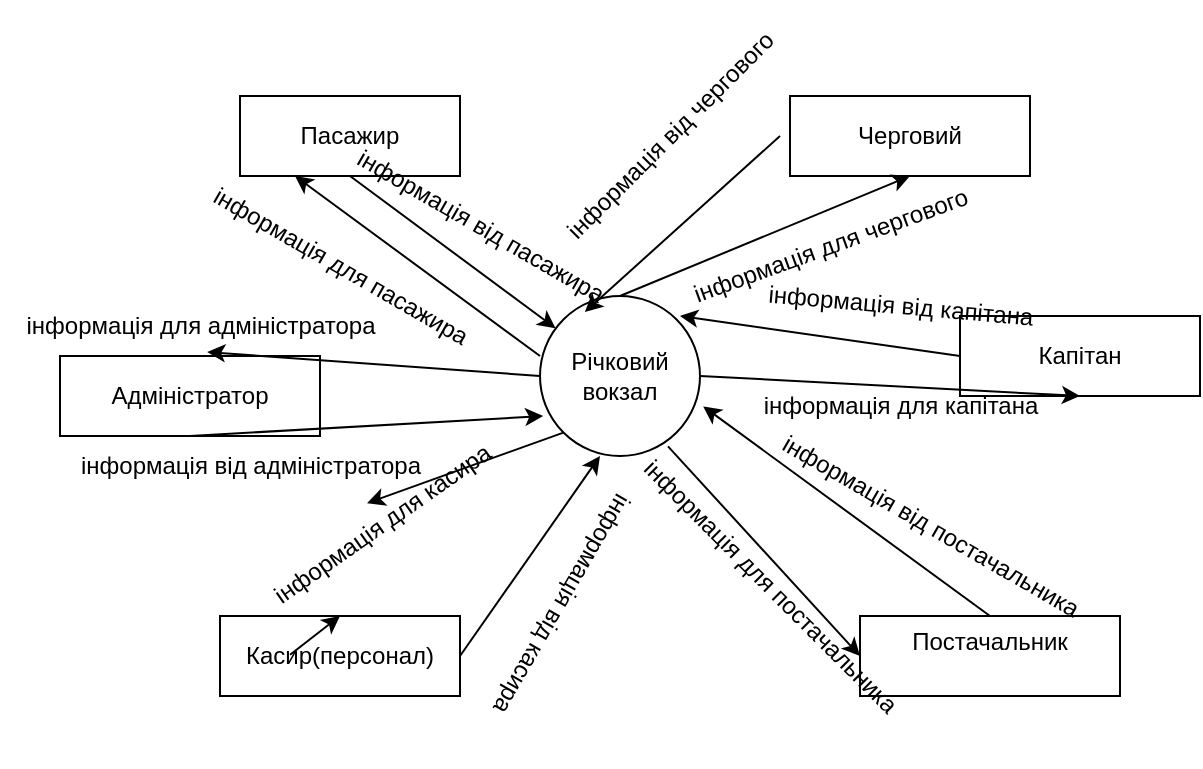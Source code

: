 <mxfile version="25.0.3">
  <diagram name="Страница — 1" id="JcxZZXsgJWsSaoUuEx6Q">
    <mxGraphModel dx="1042" dy="567" grid="1" gridSize="10" guides="1" tooltips="1" connect="1" arrows="1" fold="1" page="1" pageScale="1" pageWidth="827" pageHeight="1169" math="0" shadow="0">
      <root>
        <mxCell id="0" />
        <mxCell id="1" parent="0" />
        <mxCell id="0E4VdcHTjXBtFHbQIB1n-1" value="Річковий вокзал" style="ellipse;whiteSpace=wrap;html=1;aspect=fixed;" vertex="1" parent="1">
          <mxGeometry x="370" y="250" width="80" height="80" as="geometry" />
        </mxCell>
        <mxCell id="0E4VdcHTjXBtFHbQIB1n-2" value="Пасажир" style="rounded=0;whiteSpace=wrap;html=1;" vertex="1" parent="1">
          <mxGeometry x="220" y="150" width="110" height="40" as="geometry" />
        </mxCell>
        <mxCell id="0E4VdcHTjXBtFHbQIB1n-3" value="Черговий" style="rounded=0;whiteSpace=wrap;html=1;" vertex="1" parent="1">
          <mxGeometry x="495" y="150" width="120" height="40" as="geometry" />
        </mxCell>
        <mxCell id="0E4VdcHTjXBtFHbQIB1n-4" value="Капітан" style="rounded=0;whiteSpace=wrap;html=1;" vertex="1" parent="1">
          <mxGeometry x="580" y="260" width="120" height="40" as="geometry" />
        </mxCell>
        <mxCell id="0E4VdcHTjXBtFHbQIB1n-5" value="Постачальни&lt;span style=&quot;background-color: initial;&quot;&gt;к&lt;/span&gt;&lt;div&gt;&lt;div&gt;&lt;br&gt;&lt;/div&gt;&lt;/div&gt;" style="rounded=0;whiteSpace=wrap;html=1;" vertex="1" parent="1">
          <mxGeometry x="530" y="410" width="130" height="40" as="geometry" />
        </mxCell>
        <mxCell id="0E4VdcHTjXBtFHbQIB1n-6" value="Адміністратор" style="rounded=0;whiteSpace=wrap;html=1;" vertex="1" parent="1">
          <mxGeometry x="130" y="280" width="130" height="40" as="geometry" />
        </mxCell>
        <mxCell id="0E4VdcHTjXBtFHbQIB1n-7" value="Касир(персонал)" style="rounded=0;whiteSpace=wrap;html=1;" vertex="1" parent="1">
          <mxGeometry x="210" y="410" width="120" height="40" as="geometry" />
        </mxCell>
        <mxCell id="0E4VdcHTjXBtFHbQIB1n-9" value="" style="endArrow=classic;html=1;rounded=0;exitX=0;exitY=0.5;exitDx=0;exitDy=0;entryX=0.566;entryY=-0.05;entryDx=0;entryDy=0;entryPerimeter=0;" edge="1" parent="1" source="0E4VdcHTjXBtFHbQIB1n-1" target="0E4VdcHTjXBtFHbQIB1n-6">
          <mxGeometry width="50" height="50" relative="1" as="geometry">
            <mxPoint x="390" y="320" as="sourcePoint" />
            <mxPoint x="440" y="270" as="targetPoint" />
          </mxGeometry>
        </mxCell>
        <mxCell id="0E4VdcHTjXBtFHbQIB1n-10" value="" style="endArrow=classic;html=1;rounded=0;exitX=0.5;exitY=1;exitDx=0;exitDy=0;entryX=0.02;entryY=0.75;entryDx=0;entryDy=0;entryPerimeter=0;" edge="1" parent="1" source="0E4VdcHTjXBtFHbQIB1n-6" target="0E4VdcHTjXBtFHbQIB1n-1">
          <mxGeometry width="50" height="50" relative="1" as="geometry">
            <mxPoint x="390" y="320" as="sourcePoint" />
            <mxPoint x="440" y="270" as="targetPoint" />
          </mxGeometry>
        </mxCell>
        <mxCell id="0E4VdcHTjXBtFHbQIB1n-11" value="" style="endArrow=classic;html=1;rounded=0;exitX=1;exitY=0.5;exitDx=0;exitDy=0;entryX=0.375;entryY=1;entryDx=0;entryDy=0;entryPerimeter=0;" edge="1" parent="1" source="0E4VdcHTjXBtFHbQIB1n-7" target="0E4VdcHTjXBtFHbQIB1n-1">
          <mxGeometry width="50" height="50" relative="1" as="geometry">
            <mxPoint x="390" y="320" as="sourcePoint" />
            <mxPoint x="440" y="270" as="targetPoint" />
          </mxGeometry>
        </mxCell>
        <mxCell id="0E4VdcHTjXBtFHbQIB1n-12" value="" style="endArrow=classic;html=1;rounded=0;exitX=0;exitY=1;exitDx=0;exitDy=0;entryX=0.5;entryY=0;entryDx=0;entryDy=0;" edge="1" parent="1" source="0E4VdcHTjXBtFHbQIB1n-31" target="0E4VdcHTjXBtFHbQIB1n-7">
          <mxGeometry width="50" height="50" relative="1" as="geometry">
            <mxPoint x="390" y="320" as="sourcePoint" />
            <mxPoint x="250" y="400" as="targetPoint" />
          </mxGeometry>
        </mxCell>
        <mxCell id="0E4VdcHTjXBtFHbQIB1n-13" value="" style="endArrow=classic;html=1;rounded=0;exitX=0.5;exitY=0;exitDx=0;exitDy=0;entryX=1.02;entryY=0.69;entryDx=0;entryDy=0;entryPerimeter=0;" edge="1" parent="1" source="0E4VdcHTjXBtFHbQIB1n-5" target="0E4VdcHTjXBtFHbQIB1n-1">
          <mxGeometry width="50" height="50" relative="1" as="geometry">
            <mxPoint x="390" y="320" as="sourcePoint" />
            <mxPoint x="440" y="270" as="targetPoint" />
          </mxGeometry>
        </mxCell>
        <mxCell id="0E4VdcHTjXBtFHbQIB1n-14" value="" style="endArrow=classic;html=1;rounded=0;exitX=0.8;exitY=0.94;exitDx=0;exitDy=0;exitPerimeter=0;entryX=0;entryY=0.5;entryDx=0;entryDy=0;" edge="1" parent="1" source="0E4VdcHTjXBtFHbQIB1n-1" target="0E4VdcHTjXBtFHbQIB1n-5">
          <mxGeometry width="50" height="50" relative="1" as="geometry">
            <mxPoint x="390" y="320" as="sourcePoint" />
            <mxPoint x="440" y="270" as="targetPoint" />
          </mxGeometry>
        </mxCell>
        <mxCell id="0E4VdcHTjXBtFHbQIB1n-15" value="" style="endArrow=classic;html=1;rounded=0;exitX=0;exitY=0.5;exitDx=0;exitDy=0;entryX=0.875;entryY=0.125;entryDx=0;entryDy=0;entryPerimeter=0;" edge="1" parent="1" source="0E4VdcHTjXBtFHbQIB1n-4" target="0E4VdcHTjXBtFHbQIB1n-1">
          <mxGeometry width="50" height="50" relative="1" as="geometry">
            <mxPoint x="390" y="320" as="sourcePoint" />
            <mxPoint x="440" y="270" as="targetPoint" />
          </mxGeometry>
        </mxCell>
        <mxCell id="0E4VdcHTjXBtFHbQIB1n-16" value="" style="endArrow=classic;html=1;rounded=0;exitX=1;exitY=0.5;exitDx=0;exitDy=0;entryX=0.5;entryY=1;entryDx=0;entryDy=0;" edge="1" parent="1" source="0E4VdcHTjXBtFHbQIB1n-1" target="0E4VdcHTjXBtFHbQIB1n-4">
          <mxGeometry width="50" height="50" relative="1" as="geometry">
            <mxPoint x="390" y="320" as="sourcePoint" />
            <mxPoint x="440" y="270" as="targetPoint" />
          </mxGeometry>
        </mxCell>
        <mxCell id="0E4VdcHTjXBtFHbQIB1n-17" value="" style="endArrow=classic;html=1;rounded=0;exitX=0.5;exitY=0;exitDx=0;exitDy=0;entryX=0.5;entryY=1;entryDx=0;entryDy=0;" edge="1" parent="1" source="0E4VdcHTjXBtFHbQIB1n-1" target="0E4VdcHTjXBtFHbQIB1n-3">
          <mxGeometry width="50" height="50" relative="1" as="geometry">
            <mxPoint x="390" y="320" as="sourcePoint" />
            <mxPoint x="440" y="270" as="targetPoint" />
          </mxGeometry>
        </mxCell>
        <mxCell id="0E4VdcHTjXBtFHbQIB1n-18" value="" style="endArrow=classic;html=1;rounded=0;entryX=0.28;entryY=0.1;entryDx=0;entryDy=0;entryPerimeter=0;" edge="1" parent="1" target="0E4VdcHTjXBtFHbQIB1n-1">
          <mxGeometry width="50" height="50" relative="1" as="geometry">
            <mxPoint x="490" y="170" as="sourcePoint" />
            <mxPoint x="440" y="270" as="targetPoint" />
          </mxGeometry>
        </mxCell>
        <mxCell id="0E4VdcHTjXBtFHbQIB1n-19" value="" style="endArrow=classic;html=1;rounded=0;exitX=0.5;exitY=1;exitDx=0;exitDy=0;" edge="1" parent="1" source="0E4VdcHTjXBtFHbQIB1n-2" target="0E4VdcHTjXBtFHbQIB1n-1">
          <mxGeometry width="50" height="50" relative="1" as="geometry">
            <mxPoint x="390" y="320" as="sourcePoint" />
            <mxPoint x="440" y="270" as="targetPoint" />
          </mxGeometry>
        </mxCell>
        <mxCell id="0E4VdcHTjXBtFHbQIB1n-20" value="" style="endArrow=classic;html=1;rounded=0;entryX=0.25;entryY=1;entryDx=0;entryDy=0;exitX=0;exitY=0.375;exitDx=0;exitDy=0;exitPerimeter=0;" edge="1" parent="1" source="0E4VdcHTjXBtFHbQIB1n-1" target="0E4VdcHTjXBtFHbQIB1n-2">
          <mxGeometry width="50" height="50" relative="1" as="geometry">
            <mxPoint x="390" y="320" as="sourcePoint" />
            <mxPoint x="440" y="270" as="targetPoint" />
          </mxGeometry>
        </mxCell>
        <mxCell id="0E4VdcHTjXBtFHbQIB1n-21" value="інформація від пасажира" style="text;html=1;align=center;verticalAlign=middle;resizable=0;points=[];autosize=1;strokeColor=none;fillColor=none;rotation=30;" vertex="1" parent="1">
          <mxGeometry x="260" y="200" width="160" height="30" as="geometry" />
        </mxCell>
        <mxCell id="0E4VdcHTjXBtFHbQIB1n-23" value="інформація&lt;span style=&quot;background-color: initial;&quot;&gt;&amp;nbsp;для пасажира&lt;/span&gt;" style="text;html=1;align=center;verticalAlign=middle;resizable=0;points=[];autosize=1;strokeColor=none;fillColor=none;rotation=30;" vertex="1" parent="1">
          <mxGeometry x="185" y="220" width="170" height="30" as="geometry" />
        </mxCell>
        <mxCell id="0E4VdcHTjXBtFHbQIB1n-24" value="інформація від чергового" style="text;html=1;align=center;verticalAlign=middle;resizable=0;points=[];autosize=1;strokeColor=none;fillColor=none;rotation=-45;" vertex="1" parent="1">
          <mxGeometry x="355" y="155" width="160" height="30" as="geometry" />
        </mxCell>
        <mxCell id="0E4VdcHTjXBtFHbQIB1n-25" value="інформація для чергового" style="text;html=1;align=center;verticalAlign=middle;resizable=0;points=[];autosize=1;strokeColor=none;fillColor=none;rotation=-20;" vertex="1" parent="1">
          <mxGeometry x="430" y="210" width="170" height="30" as="geometry" />
        </mxCell>
        <mxCell id="0E4VdcHTjXBtFHbQIB1n-26" value="інформація для капітана" style="text;html=1;align=center;verticalAlign=middle;resizable=0;points=[];autosize=1;strokeColor=none;fillColor=none;" vertex="1" parent="1">
          <mxGeometry x="470" y="290" width="160" height="30" as="geometry" />
        </mxCell>
        <mxCell id="0E4VdcHTjXBtFHbQIB1n-27" value="інформація від капітана" style="text;html=1;align=center;verticalAlign=middle;resizable=0;points=[];autosize=1;strokeColor=none;fillColor=none;rotation=5;" vertex="1" parent="1">
          <mxGeometry x="470" y="240" width="160" height="30" as="geometry" />
        </mxCell>
        <mxCell id="0E4VdcHTjXBtFHbQIB1n-28" value="інформація від постачальника" style="text;html=1;align=center;verticalAlign=middle;resizable=0;points=[];autosize=1;strokeColor=none;fillColor=none;rotation=30;" vertex="1" parent="1">
          <mxGeometry x="470" y="350" width="190" height="30" as="geometry" />
        </mxCell>
        <mxCell id="0E4VdcHTjXBtFHbQIB1n-29" value="інформація для постачальника&lt;div&gt;&lt;br&gt;&lt;/div&gt;" style="text;html=1;align=center;verticalAlign=middle;resizable=0;points=[];autosize=1;strokeColor=none;fillColor=none;rotation=45;" vertex="1" parent="1">
          <mxGeometry x="380" y="380" width="200" height="40" as="geometry" />
        </mxCell>
        <mxCell id="0E4VdcHTjXBtFHbQIB1n-30" value="інформація від касира&lt;div&gt;&lt;br&gt;&lt;/div&gt;" style="text;html=1;align=center;verticalAlign=middle;resizable=0;points=[];autosize=1;strokeColor=none;fillColor=none;rotation=-240;" vertex="1" parent="1">
          <mxGeometry x="300" y="380" width="150" height="40" as="geometry" />
        </mxCell>
        <mxCell id="0E4VdcHTjXBtFHbQIB1n-32" value="" style="endArrow=classic;html=1;rounded=0;exitX=0;exitY=1;exitDx=0;exitDy=0;entryX=0.5;entryY=0;entryDx=0;entryDy=0;" edge="1" parent="1" source="0E4VdcHTjXBtFHbQIB1n-1" target="0E4VdcHTjXBtFHbQIB1n-31">
          <mxGeometry width="50" height="50" relative="1" as="geometry">
            <mxPoint x="382" y="318" as="sourcePoint" />
            <mxPoint x="270" y="410" as="targetPoint" />
          </mxGeometry>
        </mxCell>
        <mxCell id="0E4VdcHTjXBtFHbQIB1n-31" value="інформація для касира&lt;div&gt;&lt;br&gt;&lt;/div&gt;" style="text;html=1;align=center;verticalAlign=middle;resizable=0;points=[];autosize=1;strokeColor=none;fillColor=none;rotation=-35;" vertex="1" parent="1">
          <mxGeometry x="220" y="350" width="150" height="40" as="geometry" />
        </mxCell>
        <mxCell id="0E4VdcHTjXBtFHbQIB1n-33" value="інформація від адміністратора" style="text;html=1;align=center;verticalAlign=middle;resizable=0;points=[];autosize=1;strokeColor=none;fillColor=none;" vertex="1" parent="1">
          <mxGeometry x="130" y="320" width="190" height="30" as="geometry" />
        </mxCell>
        <mxCell id="0E4VdcHTjXBtFHbQIB1n-34" value="інформація для адміністратора" style="text;html=1;align=center;verticalAlign=middle;resizable=0;points=[];autosize=1;strokeColor=none;fillColor=none;" vertex="1" parent="1">
          <mxGeometry x="100" y="250" width="200" height="30" as="geometry" />
        </mxCell>
      </root>
    </mxGraphModel>
  </diagram>
</mxfile>
